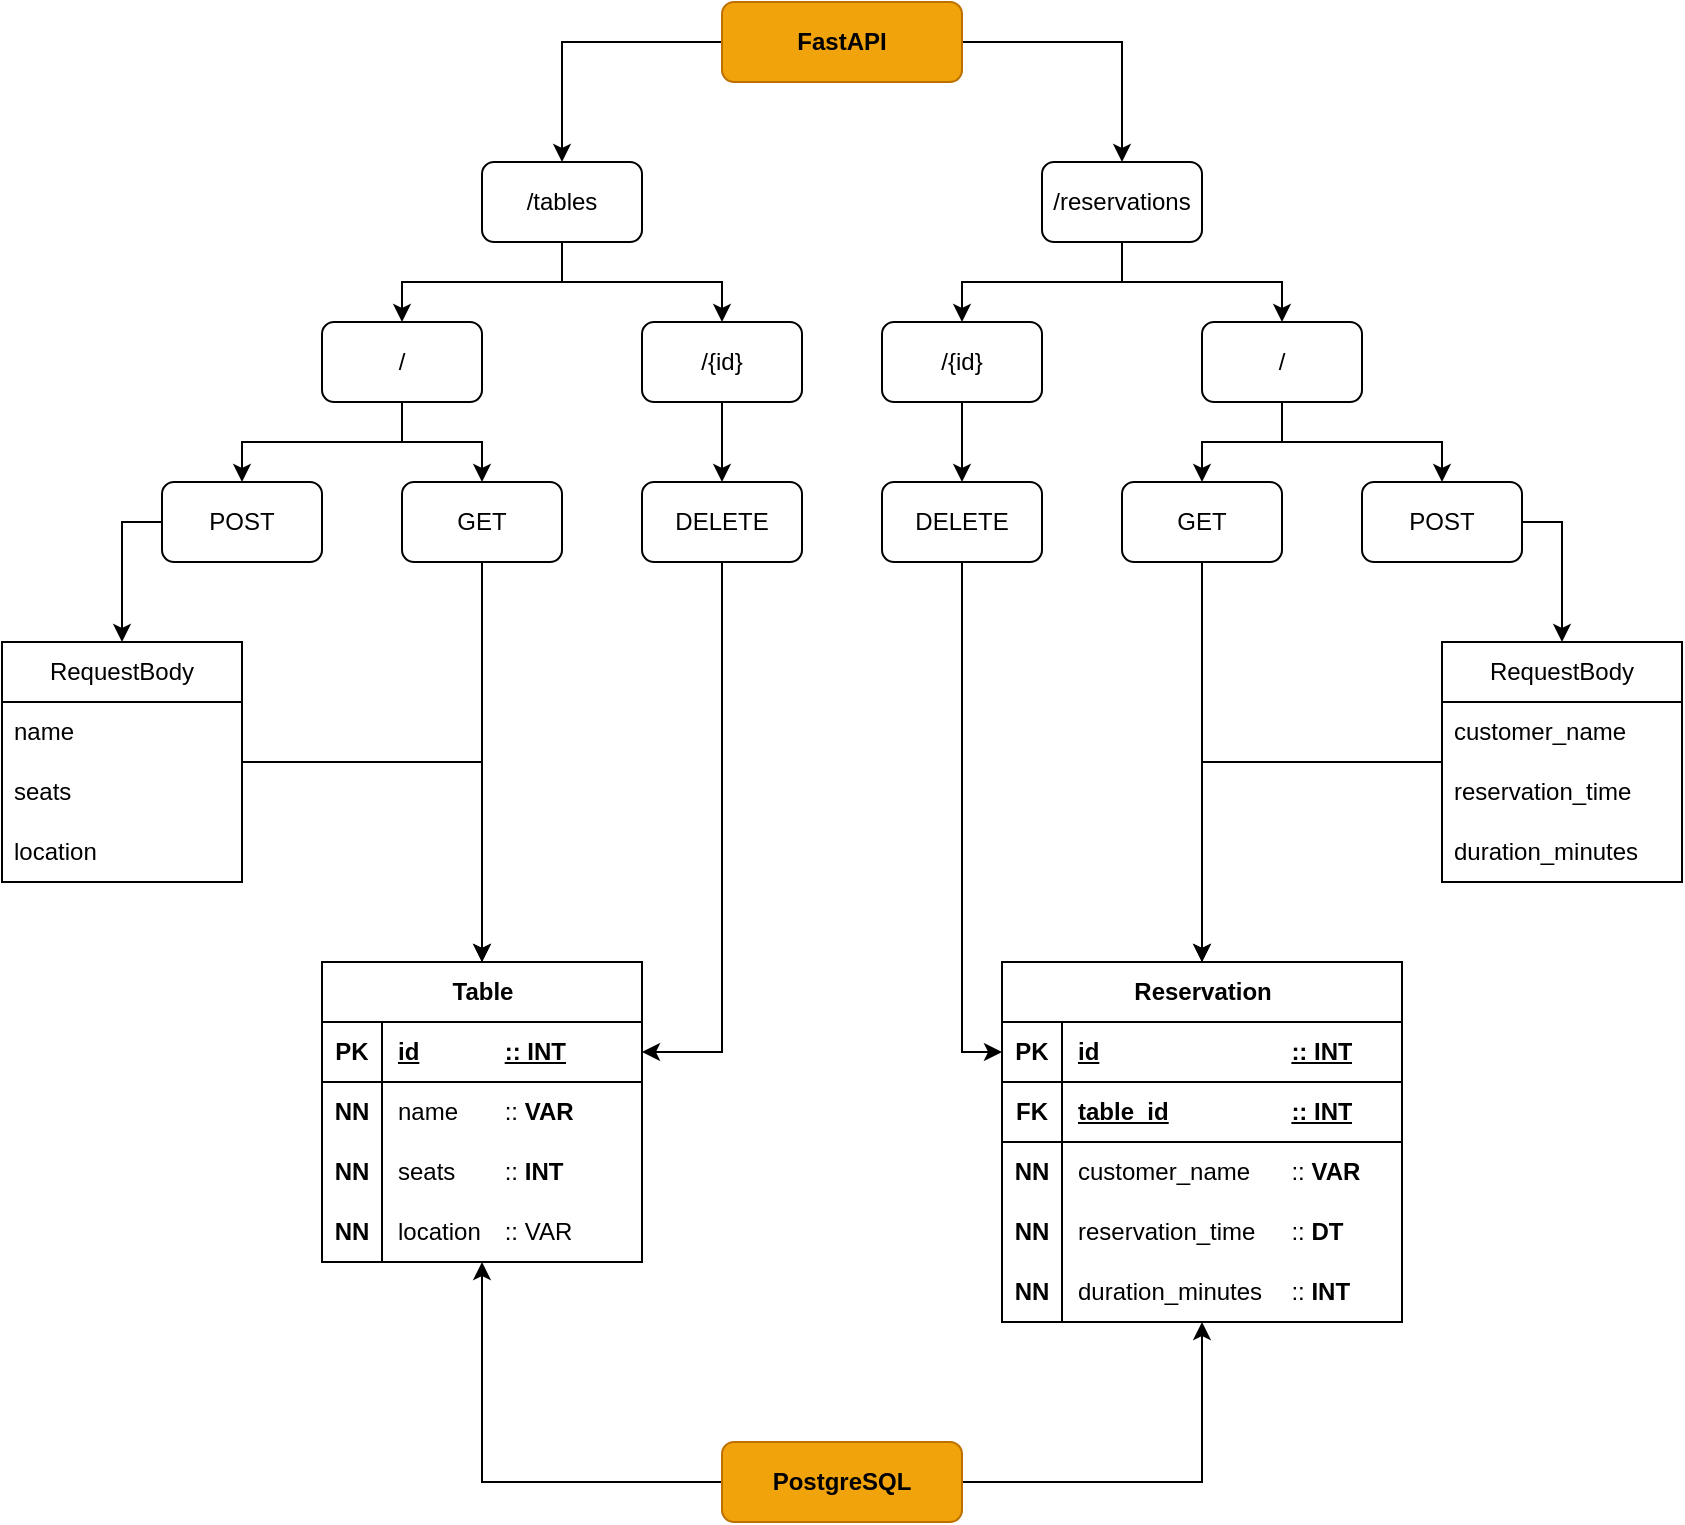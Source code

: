 <mxfile version="27.0.9">
  <diagram name="Page-1" id="IU-JI77Un-w6ZwizcXrI">
    <mxGraphModel dx="973" dy="887" grid="1" gridSize="10" guides="1" tooltips="1" connect="1" arrows="1" fold="1" page="1" pageScale="1" pageWidth="850" pageHeight="1100" math="0" shadow="0">
      <root>
        <mxCell id="0" />
        <mxCell id="1" parent="0" />
        <mxCell id="8lKhcLqyseQ0rbKrVK9p-6" value="" style="edgeStyle=orthogonalEdgeStyle;rounded=0;orthogonalLoop=1;jettySize=auto;html=1;" edge="1" parent="1" source="8lKhcLqyseQ0rbKrVK9p-2" target="8lKhcLqyseQ0rbKrVK9p-5">
          <mxGeometry relative="1" as="geometry" />
        </mxCell>
        <mxCell id="8lKhcLqyseQ0rbKrVK9p-67" style="edgeStyle=orthogonalEdgeStyle;rounded=0;orthogonalLoop=1;jettySize=auto;html=1;" edge="1" parent="1" source="8lKhcLqyseQ0rbKrVK9p-2" target="8lKhcLqyseQ0rbKrVK9p-3">
          <mxGeometry relative="1" as="geometry" />
        </mxCell>
        <mxCell id="8lKhcLqyseQ0rbKrVK9p-2" value="&lt;b&gt;FastAPI&lt;/b&gt;" style="rounded=1;whiteSpace=wrap;html=1;fillColor=#f0a30a;fontColor=#000000;strokeColor=#BD7000;" vertex="1" parent="1">
          <mxGeometry x="360" y="240" width="120" height="40" as="geometry" />
        </mxCell>
        <mxCell id="8lKhcLqyseQ0rbKrVK9p-80" style="edgeStyle=orthogonalEdgeStyle;rounded=0;orthogonalLoop=1;jettySize=auto;html=1;" edge="1" parent="1" source="8lKhcLqyseQ0rbKrVK9p-3" target="8lKhcLqyseQ0rbKrVK9p-79">
          <mxGeometry relative="1" as="geometry" />
        </mxCell>
        <mxCell id="8lKhcLqyseQ0rbKrVK9p-81" style="edgeStyle=orthogonalEdgeStyle;rounded=0;orthogonalLoop=1;jettySize=auto;html=1;" edge="1" parent="1" source="8lKhcLqyseQ0rbKrVK9p-3" target="8lKhcLqyseQ0rbKrVK9p-68">
          <mxGeometry relative="1" as="geometry" />
        </mxCell>
        <mxCell id="8lKhcLqyseQ0rbKrVK9p-3" value="/reservations" style="whiteSpace=wrap;html=1;rounded=1;" vertex="1" parent="1">
          <mxGeometry x="520" y="320" width="80" height="40" as="geometry" />
        </mxCell>
        <mxCell id="8lKhcLqyseQ0rbKrVK9p-71" style="edgeStyle=orthogonalEdgeStyle;rounded=0;orthogonalLoop=1;jettySize=auto;html=1;" edge="1" parent="1" source="8lKhcLqyseQ0rbKrVK9p-5" target="8lKhcLqyseQ0rbKrVK9p-69">
          <mxGeometry relative="1" as="geometry" />
        </mxCell>
        <mxCell id="8lKhcLqyseQ0rbKrVK9p-72" style="edgeStyle=orthogonalEdgeStyle;rounded=0;orthogonalLoop=1;jettySize=auto;html=1;" edge="1" parent="1" source="8lKhcLqyseQ0rbKrVK9p-5" target="8lKhcLqyseQ0rbKrVK9p-70">
          <mxGeometry relative="1" as="geometry" />
        </mxCell>
        <mxCell id="8lKhcLqyseQ0rbKrVK9p-5" value="/tables" style="whiteSpace=wrap;html=1;rounded=1;" vertex="1" parent="1">
          <mxGeometry x="240" y="320" width="80" height="40" as="geometry" />
        </mxCell>
        <mxCell id="8lKhcLqyseQ0rbKrVK9p-88" style="edgeStyle=orthogonalEdgeStyle;rounded=0;orthogonalLoop=1;jettySize=auto;html=1;" edge="1" parent="1" source="8lKhcLqyseQ0rbKrVK9p-7" target="8lKhcLqyseQ0rbKrVK9p-19">
          <mxGeometry relative="1" as="geometry" />
        </mxCell>
        <mxCell id="8lKhcLqyseQ0rbKrVK9p-7" value="GET" style="whiteSpace=wrap;html=1;rounded=1;" vertex="1" parent="1">
          <mxGeometry x="200" y="480" width="80" height="40" as="geometry" />
        </mxCell>
        <mxCell id="8lKhcLqyseQ0rbKrVK9p-86" style="edgeStyle=orthogonalEdgeStyle;rounded=0;orthogonalLoop=1;jettySize=auto;html=1;" edge="1" parent="1" source="8lKhcLqyseQ0rbKrVK9p-9" target="8lKhcLqyseQ0rbKrVK9p-48">
          <mxGeometry relative="1" as="geometry">
            <Array as="points">
              <mxPoint x="60" y="500" />
            </Array>
          </mxGeometry>
        </mxCell>
        <mxCell id="8lKhcLqyseQ0rbKrVK9p-9" value="POST" style="whiteSpace=wrap;html=1;rounded=1;" vertex="1" parent="1">
          <mxGeometry x="80" y="480" width="80" height="40" as="geometry" />
        </mxCell>
        <mxCell id="8lKhcLqyseQ0rbKrVK9p-90" style="edgeStyle=orthogonalEdgeStyle;rounded=0;orthogonalLoop=1;jettySize=auto;html=1;" edge="1" parent="1" source="8lKhcLqyseQ0rbKrVK9p-10" target="8lKhcLqyseQ0rbKrVK9p-20">
          <mxGeometry relative="1" as="geometry" />
        </mxCell>
        <mxCell id="8lKhcLqyseQ0rbKrVK9p-10" value="DELETE" style="whiteSpace=wrap;html=1;rounded=1;" vertex="1" parent="1">
          <mxGeometry x="320" y="480" width="80" height="40" as="geometry" />
        </mxCell>
        <mxCell id="8lKhcLqyseQ0rbKrVK9p-97" style="edgeStyle=orthogonalEdgeStyle;rounded=0;orthogonalLoop=1;jettySize=auto;html=1;" edge="1" parent="1" source="8lKhcLqyseQ0rbKrVK9p-13" target="8lKhcLqyseQ0rbKrVK9p-32">
          <mxGeometry relative="1" as="geometry" />
        </mxCell>
        <mxCell id="8lKhcLqyseQ0rbKrVK9p-13" value="GET" style="whiteSpace=wrap;html=1;rounded=1;" vertex="1" parent="1">
          <mxGeometry x="560" y="480" width="80" height="40" as="geometry" />
        </mxCell>
        <mxCell id="8lKhcLqyseQ0rbKrVK9p-96" style="edgeStyle=orthogonalEdgeStyle;rounded=0;orthogonalLoop=1;jettySize=auto;html=1;" edge="1" parent="1" source="8lKhcLqyseQ0rbKrVK9p-14" target="8lKhcLqyseQ0rbKrVK9p-91">
          <mxGeometry relative="1" as="geometry">
            <Array as="points">
              <mxPoint x="780" y="500" />
            </Array>
          </mxGeometry>
        </mxCell>
        <mxCell id="8lKhcLqyseQ0rbKrVK9p-14" value="POST" style="whiteSpace=wrap;html=1;rounded=1;" vertex="1" parent="1">
          <mxGeometry x="680" y="480" width="80" height="40" as="geometry" />
        </mxCell>
        <mxCell id="8lKhcLqyseQ0rbKrVK9p-99" style="edgeStyle=orthogonalEdgeStyle;rounded=0;orthogonalLoop=1;jettySize=auto;html=1;" edge="1" parent="1" source="8lKhcLqyseQ0rbKrVK9p-15" target="8lKhcLqyseQ0rbKrVK9p-33">
          <mxGeometry relative="1" as="geometry" />
        </mxCell>
        <mxCell id="8lKhcLqyseQ0rbKrVK9p-15" value="DELETE" style="whiteSpace=wrap;html=1;rounded=1;" vertex="1" parent="1">
          <mxGeometry x="440" y="480" width="80" height="40" as="geometry" />
        </mxCell>
        <mxCell id="8lKhcLqyseQ0rbKrVK9p-19" value="Table" style="shape=table;startSize=30;container=1;collapsible=1;childLayout=tableLayout;fixedRows=1;rowLines=0;fontStyle=1;align=center;resizeLast=1;html=1;" vertex="1" parent="1">
          <mxGeometry x="160" y="720" width="160" height="150" as="geometry" />
        </mxCell>
        <mxCell id="8lKhcLqyseQ0rbKrVK9p-20" value="" style="shape=tableRow;horizontal=0;startSize=0;swimlaneHead=0;swimlaneBody=0;fillColor=none;collapsible=0;dropTarget=0;points=[[0,0.5],[1,0.5]];portConstraint=eastwest;top=0;left=0;right=0;bottom=1;" vertex="1" parent="8lKhcLqyseQ0rbKrVK9p-19">
          <mxGeometry y="30" width="160" height="30" as="geometry" />
        </mxCell>
        <mxCell id="8lKhcLqyseQ0rbKrVK9p-21" value="PK" style="shape=partialRectangle;connectable=0;fillColor=none;top=0;left=0;bottom=0;right=0;fontStyle=1;overflow=hidden;whiteSpace=wrap;html=1;" vertex="1" parent="8lKhcLqyseQ0rbKrVK9p-20">
          <mxGeometry width="30" height="30" as="geometry">
            <mxRectangle width="30" height="30" as="alternateBounds" />
          </mxGeometry>
        </mxCell>
        <mxCell id="8lKhcLqyseQ0rbKrVK9p-22" value="id&lt;span style=&quot;white-space: pre;&quot;&gt;&#x9;&lt;span style=&quot;white-space: pre;&quot;&gt;&#x9;&lt;/span&gt;&lt;/span&gt;:: INT" style="shape=partialRectangle;connectable=0;fillColor=none;top=0;left=0;bottom=0;right=0;align=left;spacingLeft=6;fontStyle=5;overflow=hidden;whiteSpace=wrap;html=1;" vertex="1" parent="8lKhcLqyseQ0rbKrVK9p-20">
          <mxGeometry x="30" width="130" height="30" as="geometry">
            <mxRectangle width="130" height="30" as="alternateBounds" />
          </mxGeometry>
        </mxCell>
        <mxCell id="8lKhcLqyseQ0rbKrVK9p-23" value="" style="shape=tableRow;horizontal=0;startSize=0;swimlaneHead=0;swimlaneBody=0;fillColor=none;collapsible=0;dropTarget=0;points=[[0,0.5],[1,0.5]];portConstraint=eastwest;top=0;left=0;right=0;bottom=0;" vertex="1" parent="8lKhcLqyseQ0rbKrVK9p-19">
          <mxGeometry y="60" width="160" height="30" as="geometry" />
        </mxCell>
        <mxCell id="8lKhcLqyseQ0rbKrVK9p-24" value="&lt;b&gt;NN&lt;/b&gt;" style="shape=partialRectangle;connectable=0;fillColor=none;top=0;left=0;bottom=0;right=0;editable=1;overflow=hidden;whiteSpace=wrap;html=1;" vertex="1" parent="8lKhcLqyseQ0rbKrVK9p-23">
          <mxGeometry width="30" height="30" as="geometry">
            <mxRectangle width="30" height="30" as="alternateBounds" />
          </mxGeometry>
        </mxCell>
        <mxCell id="8lKhcLqyseQ0rbKrVK9p-25" value="name &lt;span style=&quot;white-space: pre;&quot;&gt;&#x9;&lt;/span&gt;:: &lt;b&gt;VAR&lt;/b&gt;" style="shape=partialRectangle;connectable=0;fillColor=none;top=0;left=0;bottom=0;right=0;align=left;spacingLeft=6;overflow=hidden;whiteSpace=wrap;html=1;" vertex="1" parent="8lKhcLqyseQ0rbKrVK9p-23">
          <mxGeometry x="30" width="130" height="30" as="geometry">
            <mxRectangle width="130" height="30" as="alternateBounds" />
          </mxGeometry>
        </mxCell>
        <mxCell id="8lKhcLqyseQ0rbKrVK9p-26" value="" style="shape=tableRow;horizontal=0;startSize=0;swimlaneHead=0;swimlaneBody=0;fillColor=none;collapsible=0;dropTarget=0;points=[[0,0.5],[1,0.5]];portConstraint=eastwest;top=0;left=0;right=0;bottom=0;" vertex="1" parent="8lKhcLqyseQ0rbKrVK9p-19">
          <mxGeometry y="90" width="160" height="30" as="geometry" />
        </mxCell>
        <mxCell id="8lKhcLqyseQ0rbKrVK9p-27" value="&lt;b&gt;NN&lt;/b&gt;" style="shape=partialRectangle;connectable=0;fillColor=none;top=0;left=0;bottom=0;right=0;editable=1;overflow=hidden;whiteSpace=wrap;html=1;" vertex="1" parent="8lKhcLqyseQ0rbKrVK9p-26">
          <mxGeometry width="30" height="30" as="geometry">
            <mxRectangle width="30" height="30" as="alternateBounds" />
          </mxGeometry>
        </mxCell>
        <mxCell id="8lKhcLqyseQ0rbKrVK9p-28" value="seats &lt;span style=&quot;white-space: pre;&quot;&gt;&#x9;&lt;/span&gt;:: &lt;b&gt;INT&lt;/b&gt;" style="shape=partialRectangle;connectable=0;fillColor=none;top=0;left=0;bottom=0;right=0;align=left;spacingLeft=6;overflow=hidden;whiteSpace=wrap;html=1;" vertex="1" parent="8lKhcLqyseQ0rbKrVK9p-26">
          <mxGeometry x="30" width="130" height="30" as="geometry">
            <mxRectangle width="130" height="30" as="alternateBounds" />
          </mxGeometry>
        </mxCell>
        <mxCell id="8lKhcLqyseQ0rbKrVK9p-29" value="" style="shape=tableRow;horizontal=0;startSize=0;swimlaneHead=0;swimlaneBody=0;fillColor=none;collapsible=0;dropTarget=0;points=[[0,0.5],[1,0.5]];portConstraint=eastwest;top=0;left=0;right=0;bottom=0;" vertex="1" parent="8lKhcLqyseQ0rbKrVK9p-19">
          <mxGeometry y="120" width="160" height="30" as="geometry" />
        </mxCell>
        <mxCell id="8lKhcLqyseQ0rbKrVK9p-30" value="&lt;b&gt;NN&lt;/b&gt;" style="shape=partialRectangle;connectable=0;fillColor=none;top=0;left=0;bottom=0;right=0;editable=1;overflow=hidden;whiteSpace=wrap;html=1;" vertex="1" parent="8lKhcLqyseQ0rbKrVK9p-29">
          <mxGeometry width="30" height="30" as="geometry">
            <mxRectangle width="30" height="30" as="alternateBounds" />
          </mxGeometry>
        </mxCell>
        <mxCell id="8lKhcLqyseQ0rbKrVK9p-31" value="location&lt;span style=&quot;white-space: pre;&quot;&gt;&#x9;&lt;/span&gt;:: VAR" style="shape=partialRectangle;connectable=0;fillColor=none;top=0;left=0;bottom=0;right=0;align=left;spacingLeft=6;overflow=hidden;whiteSpace=wrap;html=1;" vertex="1" parent="8lKhcLqyseQ0rbKrVK9p-29">
          <mxGeometry x="30" width="130" height="30" as="geometry">
            <mxRectangle width="130" height="30" as="alternateBounds" />
          </mxGeometry>
        </mxCell>
        <mxCell id="8lKhcLqyseQ0rbKrVK9p-32" value="Reservation" style="shape=table;startSize=30;container=1;collapsible=1;childLayout=tableLayout;fixedRows=1;rowLines=0;fontStyle=1;align=center;resizeLast=1;html=1;" vertex="1" parent="1">
          <mxGeometry x="500" y="720" width="200" height="180" as="geometry" />
        </mxCell>
        <mxCell id="8lKhcLqyseQ0rbKrVK9p-33" value="" style="shape=tableRow;horizontal=0;startSize=0;swimlaneHead=0;swimlaneBody=0;fillColor=none;collapsible=0;dropTarget=0;points=[[0,0.5],[1,0.5]];portConstraint=eastwest;top=0;left=0;right=0;bottom=1;" vertex="1" parent="8lKhcLqyseQ0rbKrVK9p-32">
          <mxGeometry y="30" width="200" height="30" as="geometry" />
        </mxCell>
        <mxCell id="8lKhcLqyseQ0rbKrVK9p-34" value="PK" style="shape=partialRectangle;connectable=0;fillColor=none;top=0;left=0;bottom=0;right=0;fontStyle=1;overflow=hidden;whiteSpace=wrap;html=1;" vertex="1" parent="8lKhcLqyseQ0rbKrVK9p-33">
          <mxGeometry width="30" height="30" as="geometry">
            <mxRectangle width="30" height="30" as="alternateBounds" />
          </mxGeometry>
        </mxCell>
        <mxCell id="8lKhcLqyseQ0rbKrVK9p-35" value="id&lt;span style=&quot;white-space: pre;&quot;&gt;&#x9;&lt;span style=&quot;white-space: pre;&quot;&gt;&#x9;&lt;span style=&quot;white-space: pre;&quot;&gt;&#x9;&lt;/span&gt;&lt;span style=&quot;white-space: pre;&quot;&gt;&#x9;&lt;/span&gt;&lt;/span&gt;&lt;/span&gt;:: INT" style="shape=partialRectangle;connectable=0;fillColor=none;top=0;left=0;bottom=0;right=0;align=left;spacingLeft=6;fontStyle=5;overflow=hidden;whiteSpace=wrap;html=1;" vertex="1" parent="8lKhcLqyseQ0rbKrVK9p-33">
          <mxGeometry x="30" width="170" height="30" as="geometry">
            <mxRectangle width="170" height="30" as="alternateBounds" />
          </mxGeometry>
        </mxCell>
        <mxCell id="8lKhcLqyseQ0rbKrVK9p-45" style="shape=tableRow;horizontal=0;startSize=0;swimlaneHead=0;swimlaneBody=0;fillColor=none;collapsible=0;dropTarget=0;points=[[0,0.5],[1,0.5]];portConstraint=eastwest;top=0;left=0;right=0;bottom=1;" vertex="1" parent="8lKhcLqyseQ0rbKrVK9p-32">
          <mxGeometry y="60" width="200" height="30" as="geometry" />
        </mxCell>
        <mxCell id="8lKhcLqyseQ0rbKrVK9p-46" value="FK" style="shape=partialRectangle;connectable=0;fillColor=none;top=0;left=0;bottom=0;right=0;fontStyle=1;overflow=hidden;whiteSpace=wrap;html=1;" vertex="1" parent="8lKhcLqyseQ0rbKrVK9p-45">
          <mxGeometry width="30" height="30" as="geometry">
            <mxRectangle width="30" height="30" as="alternateBounds" />
          </mxGeometry>
        </mxCell>
        <mxCell id="8lKhcLqyseQ0rbKrVK9p-47" value="table_id&lt;span style=&quot;white-space: pre;&quot;&gt;&#x9;&lt;span style=&quot;white-space: pre;&quot;&gt;&#x9;&lt;/span&gt;&lt;span style=&quot;white-space: pre;&quot;&gt;&#x9;&lt;/span&gt;&lt;/span&gt;:: INT" style="shape=partialRectangle;connectable=0;fillColor=none;top=0;left=0;bottom=0;right=0;align=left;spacingLeft=6;fontStyle=5;overflow=hidden;whiteSpace=wrap;html=1;" vertex="1" parent="8lKhcLqyseQ0rbKrVK9p-45">
          <mxGeometry x="30" width="170" height="30" as="geometry">
            <mxRectangle width="170" height="30" as="alternateBounds" />
          </mxGeometry>
        </mxCell>
        <mxCell id="8lKhcLqyseQ0rbKrVK9p-36" value="" style="shape=tableRow;horizontal=0;startSize=0;swimlaneHead=0;swimlaneBody=0;fillColor=none;collapsible=0;dropTarget=0;points=[[0,0.5],[1,0.5]];portConstraint=eastwest;top=0;left=0;right=0;bottom=0;" vertex="1" parent="8lKhcLqyseQ0rbKrVK9p-32">
          <mxGeometry y="90" width="200" height="30" as="geometry" />
        </mxCell>
        <mxCell id="8lKhcLqyseQ0rbKrVK9p-37" value="&lt;b&gt;NN&lt;/b&gt;" style="shape=partialRectangle;connectable=0;fillColor=none;top=0;left=0;bottom=0;right=0;editable=1;overflow=hidden;whiteSpace=wrap;html=1;" vertex="1" parent="8lKhcLqyseQ0rbKrVK9p-36">
          <mxGeometry width="30" height="30" as="geometry">
            <mxRectangle width="30" height="30" as="alternateBounds" />
          </mxGeometry>
        </mxCell>
        <mxCell id="8lKhcLqyseQ0rbKrVK9p-38" value="customer_name&amp;nbsp;&lt;span style=&quot;white-space: pre;&quot;&gt;&#x9;&lt;/span&gt;:: &lt;b&gt;VAR&lt;/b&gt;" style="shape=partialRectangle;connectable=0;fillColor=none;top=0;left=0;bottom=0;right=0;align=left;spacingLeft=6;overflow=hidden;whiteSpace=wrap;html=1;" vertex="1" parent="8lKhcLqyseQ0rbKrVK9p-36">
          <mxGeometry x="30" width="170" height="30" as="geometry">
            <mxRectangle width="170" height="30" as="alternateBounds" />
          </mxGeometry>
        </mxCell>
        <mxCell id="8lKhcLqyseQ0rbKrVK9p-39" value="" style="shape=tableRow;horizontal=0;startSize=0;swimlaneHead=0;swimlaneBody=0;fillColor=none;collapsible=0;dropTarget=0;points=[[0,0.5],[1,0.5]];portConstraint=eastwest;top=0;left=0;right=0;bottom=0;" vertex="1" parent="8lKhcLqyseQ0rbKrVK9p-32">
          <mxGeometry y="120" width="200" height="30" as="geometry" />
        </mxCell>
        <mxCell id="8lKhcLqyseQ0rbKrVK9p-40" value="&lt;b&gt;NN&lt;/b&gt;" style="shape=partialRectangle;connectable=0;fillColor=none;top=0;left=0;bottom=0;right=0;editable=1;overflow=hidden;whiteSpace=wrap;html=1;" vertex="1" parent="8lKhcLqyseQ0rbKrVK9p-39">
          <mxGeometry width="30" height="30" as="geometry">
            <mxRectangle width="30" height="30" as="alternateBounds" />
          </mxGeometry>
        </mxCell>
        <mxCell id="8lKhcLqyseQ0rbKrVK9p-41" value="reservation_time&lt;span style=&quot;white-space: pre;&quot;&gt;&#x9;&lt;/span&gt;:: &lt;b&gt;DT&lt;/b&gt;" style="shape=partialRectangle;connectable=0;fillColor=none;top=0;left=0;bottom=0;right=0;align=left;spacingLeft=6;overflow=hidden;whiteSpace=wrap;html=1;" vertex="1" parent="8lKhcLqyseQ0rbKrVK9p-39">
          <mxGeometry x="30" width="170" height="30" as="geometry">
            <mxRectangle width="170" height="30" as="alternateBounds" />
          </mxGeometry>
        </mxCell>
        <mxCell id="8lKhcLqyseQ0rbKrVK9p-42" value="" style="shape=tableRow;horizontal=0;startSize=0;swimlaneHead=0;swimlaneBody=0;fillColor=none;collapsible=0;dropTarget=0;points=[[0,0.5],[1,0.5]];portConstraint=eastwest;top=0;left=0;right=0;bottom=0;" vertex="1" parent="8lKhcLqyseQ0rbKrVK9p-32">
          <mxGeometry y="150" width="200" height="30" as="geometry" />
        </mxCell>
        <mxCell id="8lKhcLqyseQ0rbKrVK9p-43" value="&lt;b&gt;NN&lt;/b&gt;" style="shape=partialRectangle;connectable=0;fillColor=none;top=0;left=0;bottom=0;right=0;editable=1;overflow=hidden;whiteSpace=wrap;html=1;" vertex="1" parent="8lKhcLqyseQ0rbKrVK9p-42">
          <mxGeometry width="30" height="30" as="geometry">
            <mxRectangle width="30" height="30" as="alternateBounds" />
          </mxGeometry>
        </mxCell>
        <mxCell id="8lKhcLqyseQ0rbKrVK9p-44" value="duration_minutes&lt;span style=&quot;white-space: pre;&quot;&gt;&#x9;&lt;/span&gt;:: &lt;b&gt;INT&lt;/b&gt;" style="shape=partialRectangle;connectable=0;fillColor=none;top=0;left=0;bottom=0;right=0;align=left;spacingLeft=6;overflow=hidden;whiteSpace=wrap;html=1;" vertex="1" parent="8lKhcLqyseQ0rbKrVK9p-42">
          <mxGeometry x="30" width="170" height="30" as="geometry">
            <mxRectangle width="170" height="30" as="alternateBounds" />
          </mxGeometry>
        </mxCell>
        <mxCell id="8lKhcLqyseQ0rbKrVK9p-87" style="edgeStyle=orthogonalEdgeStyle;rounded=0;orthogonalLoop=1;jettySize=auto;html=1;" edge="1" parent="1" source="8lKhcLqyseQ0rbKrVK9p-48" target="8lKhcLqyseQ0rbKrVK9p-19">
          <mxGeometry relative="1" as="geometry" />
        </mxCell>
        <mxCell id="8lKhcLqyseQ0rbKrVK9p-48" value="RequestBody" style="swimlane;fontStyle=0;childLayout=stackLayout;horizontal=1;startSize=30;horizontalStack=0;resizeParent=1;resizeParentMax=0;resizeLast=0;collapsible=1;marginBottom=0;whiteSpace=wrap;html=1;" vertex="1" parent="1">
          <mxGeometry y="560" width="120" height="120" as="geometry" />
        </mxCell>
        <mxCell id="8lKhcLqyseQ0rbKrVK9p-49" value="name" style="text;strokeColor=none;fillColor=none;align=left;verticalAlign=middle;spacingLeft=4;spacingRight=4;overflow=hidden;points=[[0,0.5],[1,0.5]];portConstraint=eastwest;rotatable=0;whiteSpace=wrap;html=1;" vertex="1" parent="8lKhcLqyseQ0rbKrVK9p-48">
          <mxGeometry y="30" width="120" height="30" as="geometry" />
        </mxCell>
        <mxCell id="8lKhcLqyseQ0rbKrVK9p-50" value="seats" style="text;strokeColor=none;fillColor=none;align=left;verticalAlign=middle;spacingLeft=4;spacingRight=4;overflow=hidden;points=[[0,0.5],[1,0.5]];portConstraint=eastwest;rotatable=0;whiteSpace=wrap;html=1;" vertex="1" parent="8lKhcLqyseQ0rbKrVK9p-48">
          <mxGeometry y="60" width="120" height="30" as="geometry" />
        </mxCell>
        <mxCell id="8lKhcLqyseQ0rbKrVK9p-51" value="location" style="text;strokeColor=none;fillColor=none;align=left;verticalAlign=middle;spacingLeft=4;spacingRight=4;overflow=hidden;points=[[0,0.5],[1,0.5]];portConstraint=eastwest;rotatable=0;whiteSpace=wrap;html=1;" vertex="1" parent="8lKhcLqyseQ0rbKrVK9p-48">
          <mxGeometry y="90" width="120" height="30" as="geometry" />
        </mxCell>
        <mxCell id="8lKhcLqyseQ0rbKrVK9p-83" style="edgeStyle=orthogonalEdgeStyle;rounded=0;orthogonalLoop=1;jettySize=auto;html=1;" edge="1" parent="1" source="8lKhcLqyseQ0rbKrVK9p-68" target="8lKhcLqyseQ0rbKrVK9p-13">
          <mxGeometry relative="1" as="geometry" />
        </mxCell>
        <mxCell id="8lKhcLqyseQ0rbKrVK9p-84" style="edgeStyle=orthogonalEdgeStyle;rounded=0;orthogonalLoop=1;jettySize=auto;html=1;" edge="1" parent="1" source="8lKhcLqyseQ0rbKrVK9p-68" target="8lKhcLqyseQ0rbKrVK9p-14">
          <mxGeometry relative="1" as="geometry" />
        </mxCell>
        <mxCell id="8lKhcLqyseQ0rbKrVK9p-68" value="/" style="whiteSpace=wrap;html=1;rounded=1;" vertex="1" parent="1">
          <mxGeometry x="600" y="400" width="80" height="40" as="geometry" />
        </mxCell>
        <mxCell id="8lKhcLqyseQ0rbKrVK9p-77" style="edgeStyle=orthogonalEdgeStyle;rounded=0;orthogonalLoop=1;jettySize=auto;html=1;" edge="1" parent="1" source="8lKhcLqyseQ0rbKrVK9p-69" target="8lKhcLqyseQ0rbKrVK9p-9">
          <mxGeometry relative="1" as="geometry" />
        </mxCell>
        <mxCell id="8lKhcLqyseQ0rbKrVK9p-78" style="edgeStyle=orthogonalEdgeStyle;rounded=0;orthogonalLoop=1;jettySize=auto;html=1;" edge="1" parent="1" source="8lKhcLqyseQ0rbKrVK9p-69" target="8lKhcLqyseQ0rbKrVK9p-7">
          <mxGeometry relative="1" as="geometry" />
        </mxCell>
        <mxCell id="8lKhcLqyseQ0rbKrVK9p-69" value="/" style="whiteSpace=wrap;html=1;rounded=1;" vertex="1" parent="1">
          <mxGeometry x="160" y="400" width="80" height="40" as="geometry" />
        </mxCell>
        <mxCell id="8lKhcLqyseQ0rbKrVK9p-73" style="edgeStyle=orthogonalEdgeStyle;rounded=0;orthogonalLoop=1;jettySize=auto;html=1;" edge="1" parent="1" source="8lKhcLqyseQ0rbKrVK9p-70" target="8lKhcLqyseQ0rbKrVK9p-10">
          <mxGeometry relative="1" as="geometry" />
        </mxCell>
        <mxCell id="8lKhcLqyseQ0rbKrVK9p-70" value="/{id}" style="whiteSpace=wrap;html=1;rounded=1;" vertex="1" parent="1">
          <mxGeometry x="320" y="400" width="80" height="40" as="geometry" />
        </mxCell>
        <mxCell id="8lKhcLqyseQ0rbKrVK9p-82" style="edgeStyle=orthogonalEdgeStyle;rounded=0;orthogonalLoop=1;jettySize=auto;html=1;" edge="1" parent="1" source="8lKhcLqyseQ0rbKrVK9p-79" target="8lKhcLqyseQ0rbKrVK9p-15">
          <mxGeometry relative="1" as="geometry" />
        </mxCell>
        <mxCell id="8lKhcLqyseQ0rbKrVK9p-79" value="/{id}" style="whiteSpace=wrap;html=1;rounded=1;" vertex="1" parent="1">
          <mxGeometry x="440" y="400" width="80" height="40" as="geometry" />
        </mxCell>
        <mxCell id="8lKhcLqyseQ0rbKrVK9p-98" style="edgeStyle=orthogonalEdgeStyle;rounded=0;orthogonalLoop=1;jettySize=auto;html=1;" edge="1" parent="1" source="8lKhcLqyseQ0rbKrVK9p-91" target="8lKhcLqyseQ0rbKrVK9p-32">
          <mxGeometry relative="1" as="geometry" />
        </mxCell>
        <mxCell id="8lKhcLqyseQ0rbKrVK9p-91" value="RequestBody" style="swimlane;fontStyle=0;childLayout=stackLayout;horizontal=1;startSize=30;horizontalStack=0;resizeParent=1;resizeParentMax=0;resizeLast=0;collapsible=1;marginBottom=0;whiteSpace=wrap;html=1;" vertex="1" parent="1">
          <mxGeometry x="720" y="560" width="120" height="120" as="geometry" />
        </mxCell>
        <mxCell id="8lKhcLqyseQ0rbKrVK9p-92" value="customer_name" style="text;strokeColor=none;fillColor=none;align=left;verticalAlign=middle;spacingLeft=4;spacingRight=4;overflow=hidden;points=[[0,0.5],[1,0.5]];portConstraint=eastwest;rotatable=0;whiteSpace=wrap;html=1;" vertex="1" parent="8lKhcLqyseQ0rbKrVK9p-91">
          <mxGeometry y="30" width="120" height="30" as="geometry" />
        </mxCell>
        <mxCell id="8lKhcLqyseQ0rbKrVK9p-93" value="reservation_time" style="text;strokeColor=none;fillColor=none;align=left;verticalAlign=middle;spacingLeft=4;spacingRight=4;overflow=hidden;points=[[0,0.5],[1,0.5]];portConstraint=eastwest;rotatable=0;whiteSpace=wrap;html=1;" vertex="1" parent="8lKhcLqyseQ0rbKrVK9p-91">
          <mxGeometry y="60" width="120" height="30" as="geometry" />
        </mxCell>
        <mxCell id="8lKhcLqyseQ0rbKrVK9p-94" value="duration_minutes" style="text;strokeColor=none;fillColor=none;align=left;verticalAlign=middle;spacingLeft=4;spacingRight=4;overflow=hidden;points=[[0,0.5],[1,0.5]];portConstraint=eastwest;rotatable=0;whiteSpace=wrap;html=1;" vertex="1" parent="8lKhcLqyseQ0rbKrVK9p-91">
          <mxGeometry y="90" width="120" height="30" as="geometry" />
        </mxCell>
        <mxCell id="8lKhcLqyseQ0rbKrVK9p-102" style="edgeStyle=orthogonalEdgeStyle;rounded=0;orthogonalLoop=1;jettySize=auto;html=1;" edge="1" parent="1" source="8lKhcLqyseQ0rbKrVK9p-101" target="8lKhcLqyseQ0rbKrVK9p-32">
          <mxGeometry relative="1" as="geometry" />
        </mxCell>
        <mxCell id="8lKhcLqyseQ0rbKrVK9p-103" style="edgeStyle=orthogonalEdgeStyle;rounded=0;orthogonalLoop=1;jettySize=auto;html=1;" edge="1" parent="1" source="8lKhcLqyseQ0rbKrVK9p-101" target="8lKhcLqyseQ0rbKrVK9p-19">
          <mxGeometry relative="1" as="geometry" />
        </mxCell>
        <mxCell id="8lKhcLqyseQ0rbKrVK9p-101" value="&lt;b&gt;PostgreSQL&lt;/b&gt;" style="rounded=1;whiteSpace=wrap;html=1;fillColor=#f0a30a;fontColor=#000000;strokeColor=#BD7000;" vertex="1" parent="1">
          <mxGeometry x="360" y="960" width="120" height="40" as="geometry" />
        </mxCell>
      </root>
    </mxGraphModel>
  </diagram>
</mxfile>
